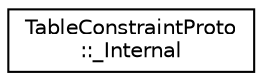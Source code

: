 digraph "Graphical Class Hierarchy"
{
 // LATEX_PDF_SIZE
  edge [fontname="Helvetica",fontsize="10",labelfontname="Helvetica",labelfontsize="10"];
  node [fontname="Helvetica",fontsize="10",shape=record];
  rankdir="LR";
  Node0 [label="TableConstraintProto\l::_Internal",height=0.2,width=0.4,color="black", fillcolor="white", style="filled",URL="$classoperations__research_1_1sat_1_1_table_constraint_proto_1_1___internal.html",tooltip=" "];
}
